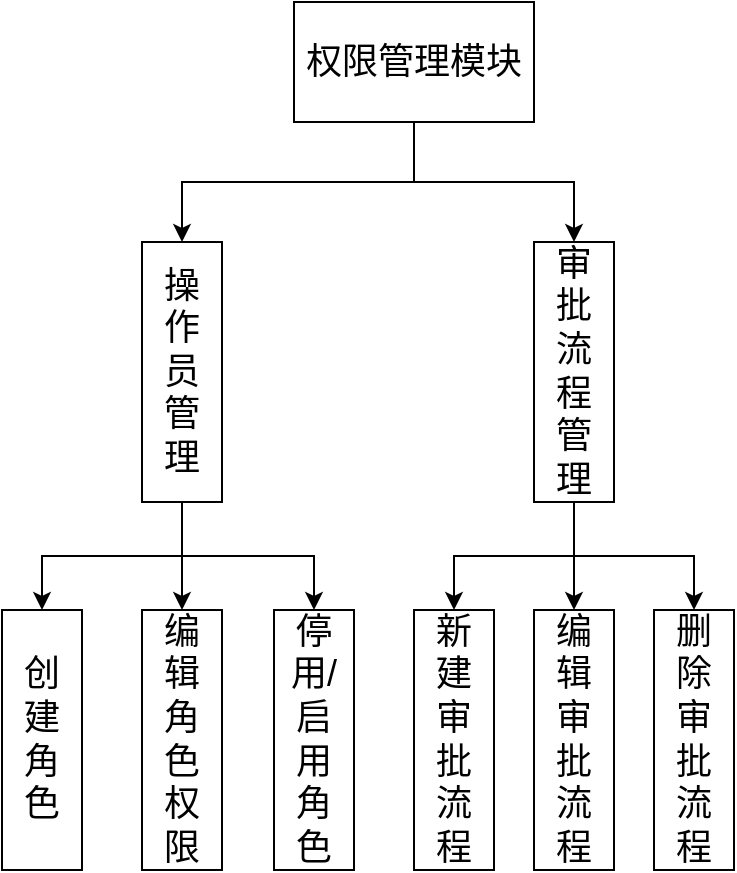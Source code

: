 <mxfile version="13.8.9-1" type="github">
  <diagram name="Page-1" id="74e2e168-ea6b-b213-b513-2b3c1d86103e">
    <mxGraphModel dx="1422" dy="706" grid="1" gridSize="10" guides="1" tooltips="1" connect="1" arrows="1" fold="1" page="1" pageScale="1" pageWidth="1100" pageHeight="850" background="#ffffff" math="0" shadow="0">
      <root>
        <mxCell id="0" />
        <mxCell id="1" parent="0" />
        <mxCell id="fJQDrvMTRKY5cWAnLq-9-8" style="edgeStyle=orthogonalEdgeStyle;rounded=0;orthogonalLoop=1;jettySize=auto;html=1;exitX=0.5;exitY=1;exitDx=0;exitDy=0;entryX=0.5;entryY=0;entryDx=0;entryDy=0;" edge="1" parent="1" source="fJQDrvMTRKY5cWAnLq-9-1" target="fJQDrvMTRKY5cWAnLq-9-3">
          <mxGeometry relative="1" as="geometry" />
        </mxCell>
        <mxCell id="fJQDrvMTRKY5cWAnLq-9-21" style="edgeStyle=orthogonalEdgeStyle;rounded=0;orthogonalLoop=1;jettySize=auto;html=1;exitX=0.5;exitY=1;exitDx=0;exitDy=0;entryX=0.5;entryY=0;entryDx=0;entryDy=0;" edge="1" parent="1" source="fJQDrvMTRKY5cWAnLq-9-1" target="fJQDrvMTRKY5cWAnLq-9-2">
          <mxGeometry relative="1" as="geometry" />
        </mxCell>
        <mxCell id="fJQDrvMTRKY5cWAnLq-9-1" value="&lt;font style=&quot;font-size: 18px&quot;&gt;权限管理模块&lt;/font&gt;" style="rounded=0;whiteSpace=wrap;html=1;" vertex="1" parent="1">
          <mxGeometry x="500" y="110" width="120" height="60" as="geometry" />
        </mxCell>
        <mxCell id="fJQDrvMTRKY5cWAnLq-9-22" style="edgeStyle=orthogonalEdgeStyle;rounded=0;orthogonalLoop=1;jettySize=auto;html=1;exitX=0.5;exitY=1;exitDx=0;exitDy=0;" edge="1" parent="1" source="fJQDrvMTRKY5cWAnLq-9-2" target="fJQDrvMTRKY5cWAnLq-9-9">
          <mxGeometry relative="1" as="geometry" />
        </mxCell>
        <mxCell id="fJQDrvMTRKY5cWAnLq-9-23" style="edgeStyle=orthogonalEdgeStyle;rounded=0;orthogonalLoop=1;jettySize=auto;html=1;exitX=0.5;exitY=1;exitDx=0;exitDy=0;entryX=0.5;entryY=0;entryDx=0;entryDy=0;" edge="1" parent="1" source="fJQDrvMTRKY5cWAnLq-9-2" target="fJQDrvMTRKY5cWAnLq-9-11">
          <mxGeometry relative="1" as="geometry" />
        </mxCell>
        <mxCell id="fJQDrvMTRKY5cWAnLq-9-24" style="edgeStyle=orthogonalEdgeStyle;rounded=0;orthogonalLoop=1;jettySize=auto;html=1;exitX=0.5;exitY=1;exitDx=0;exitDy=0;" edge="1" parent="1" source="fJQDrvMTRKY5cWAnLq-9-2" target="fJQDrvMTRKY5cWAnLq-9-13">
          <mxGeometry relative="1" as="geometry" />
        </mxCell>
        <mxCell id="fJQDrvMTRKY5cWAnLq-9-2" value="&lt;font style=&quot;font-size: 18px&quot;&gt;操&lt;br&gt;作&lt;br&gt;员&lt;br&gt;管&lt;br&gt;理&lt;/font&gt;" style="rounded=0;whiteSpace=wrap;html=1;" vertex="1" parent="1">
          <mxGeometry x="424" y="230" width="40" height="130" as="geometry" />
        </mxCell>
        <mxCell id="fJQDrvMTRKY5cWAnLq-9-25" style="edgeStyle=orthogonalEdgeStyle;rounded=0;orthogonalLoop=1;jettySize=auto;html=1;exitX=0.5;exitY=1;exitDx=0;exitDy=0;entryX=0.5;entryY=0;entryDx=0;entryDy=0;" edge="1" parent="1" source="fJQDrvMTRKY5cWAnLq-9-3" target="fJQDrvMTRKY5cWAnLq-9-18">
          <mxGeometry relative="1" as="geometry" />
        </mxCell>
        <mxCell id="fJQDrvMTRKY5cWAnLq-9-26" style="edgeStyle=orthogonalEdgeStyle;rounded=0;orthogonalLoop=1;jettySize=auto;html=1;exitX=0.5;exitY=1;exitDx=0;exitDy=0;entryX=0.5;entryY=0;entryDx=0;entryDy=0;" edge="1" parent="1" source="fJQDrvMTRKY5cWAnLq-9-3" target="fJQDrvMTRKY5cWAnLq-9-19">
          <mxGeometry relative="1" as="geometry" />
        </mxCell>
        <mxCell id="fJQDrvMTRKY5cWAnLq-9-27" style="edgeStyle=orthogonalEdgeStyle;rounded=0;orthogonalLoop=1;jettySize=auto;html=1;exitX=0.5;exitY=1;exitDx=0;exitDy=0;" edge="1" parent="1" source="fJQDrvMTRKY5cWAnLq-9-3" target="fJQDrvMTRKY5cWAnLq-9-20">
          <mxGeometry relative="1" as="geometry" />
        </mxCell>
        <mxCell id="fJQDrvMTRKY5cWAnLq-9-3" value="&lt;span style=&quot;font-size: 18px&quot;&gt;审&lt;br&gt;批&lt;br&gt;流&lt;br&gt;程&lt;br&gt;管&lt;br&gt;理&lt;/span&gt;" style="rounded=0;whiteSpace=wrap;html=1;" vertex="1" parent="1">
          <mxGeometry x="620" y="230" width="40" height="130" as="geometry" />
        </mxCell>
        <mxCell id="fJQDrvMTRKY5cWAnLq-9-9" value="&lt;span style=&quot;font-size: 18px&quot;&gt;创&lt;br&gt;建&lt;br&gt;角&lt;br&gt;色&lt;br&gt;&lt;/span&gt;" style="rounded=0;whiteSpace=wrap;html=1;" vertex="1" parent="1">
          <mxGeometry x="354" y="414" width="40" height="130" as="geometry" />
        </mxCell>
        <mxCell id="fJQDrvMTRKY5cWAnLq-9-11" value="&lt;font style=&quot;font-size: 18px&quot;&gt;编&lt;br&gt;辑&lt;br&gt;角&lt;br&gt;色&lt;br&gt;权&lt;br&gt;限&lt;br&gt;&lt;/font&gt;" style="rounded=0;whiteSpace=wrap;html=1;" vertex="1" parent="1">
          <mxGeometry x="424" y="414" width="40" height="130" as="geometry" />
        </mxCell>
        <mxCell id="fJQDrvMTRKY5cWAnLq-9-13" value="&lt;font style=&quot;font-size: 18px&quot;&gt;停用/启&lt;br&gt;用&lt;br&gt;角&lt;br&gt;色&lt;br&gt;&lt;/font&gt;" style="rounded=0;whiteSpace=wrap;html=1;" vertex="1" parent="1">
          <mxGeometry x="490" y="414" width="40" height="130" as="geometry" />
        </mxCell>
        <mxCell id="fJQDrvMTRKY5cWAnLq-9-18" value="&lt;font style=&quot;font-size: 18px&quot;&gt;新&lt;br&gt;建&lt;br&gt;审&lt;br&gt;批&lt;br&gt;流&lt;br&gt;程&lt;br&gt;&lt;/font&gt;" style="rounded=0;whiteSpace=wrap;html=1;" vertex="1" parent="1">
          <mxGeometry x="560" y="414" width="40" height="130" as="geometry" />
        </mxCell>
        <mxCell id="fJQDrvMTRKY5cWAnLq-9-19" value="&lt;font style=&quot;font-size: 18px&quot;&gt;编&lt;br&gt;辑&lt;br&gt;审&lt;br&gt;批&lt;br&gt;流&lt;br&gt;程&lt;br&gt;&lt;/font&gt;" style="rounded=0;whiteSpace=wrap;html=1;" vertex="1" parent="1">
          <mxGeometry x="620" y="414" width="40" height="130" as="geometry" />
        </mxCell>
        <mxCell id="fJQDrvMTRKY5cWAnLq-9-20" value="&lt;font style=&quot;font-size: 18px&quot;&gt;删&lt;br&gt;除&lt;br&gt;审&lt;br&gt;批&lt;br&gt;流&lt;br&gt;程&lt;br&gt;&lt;/font&gt;" style="rounded=0;whiteSpace=wrap;html=1;" vertex="1" parent="1">
          <mxGeometry x="680" y="414" width="40" height="130" as="geometry" />
        </mxCell>
      </root>
    </mxGraphModel>
  </diagram>
</mxfile>
